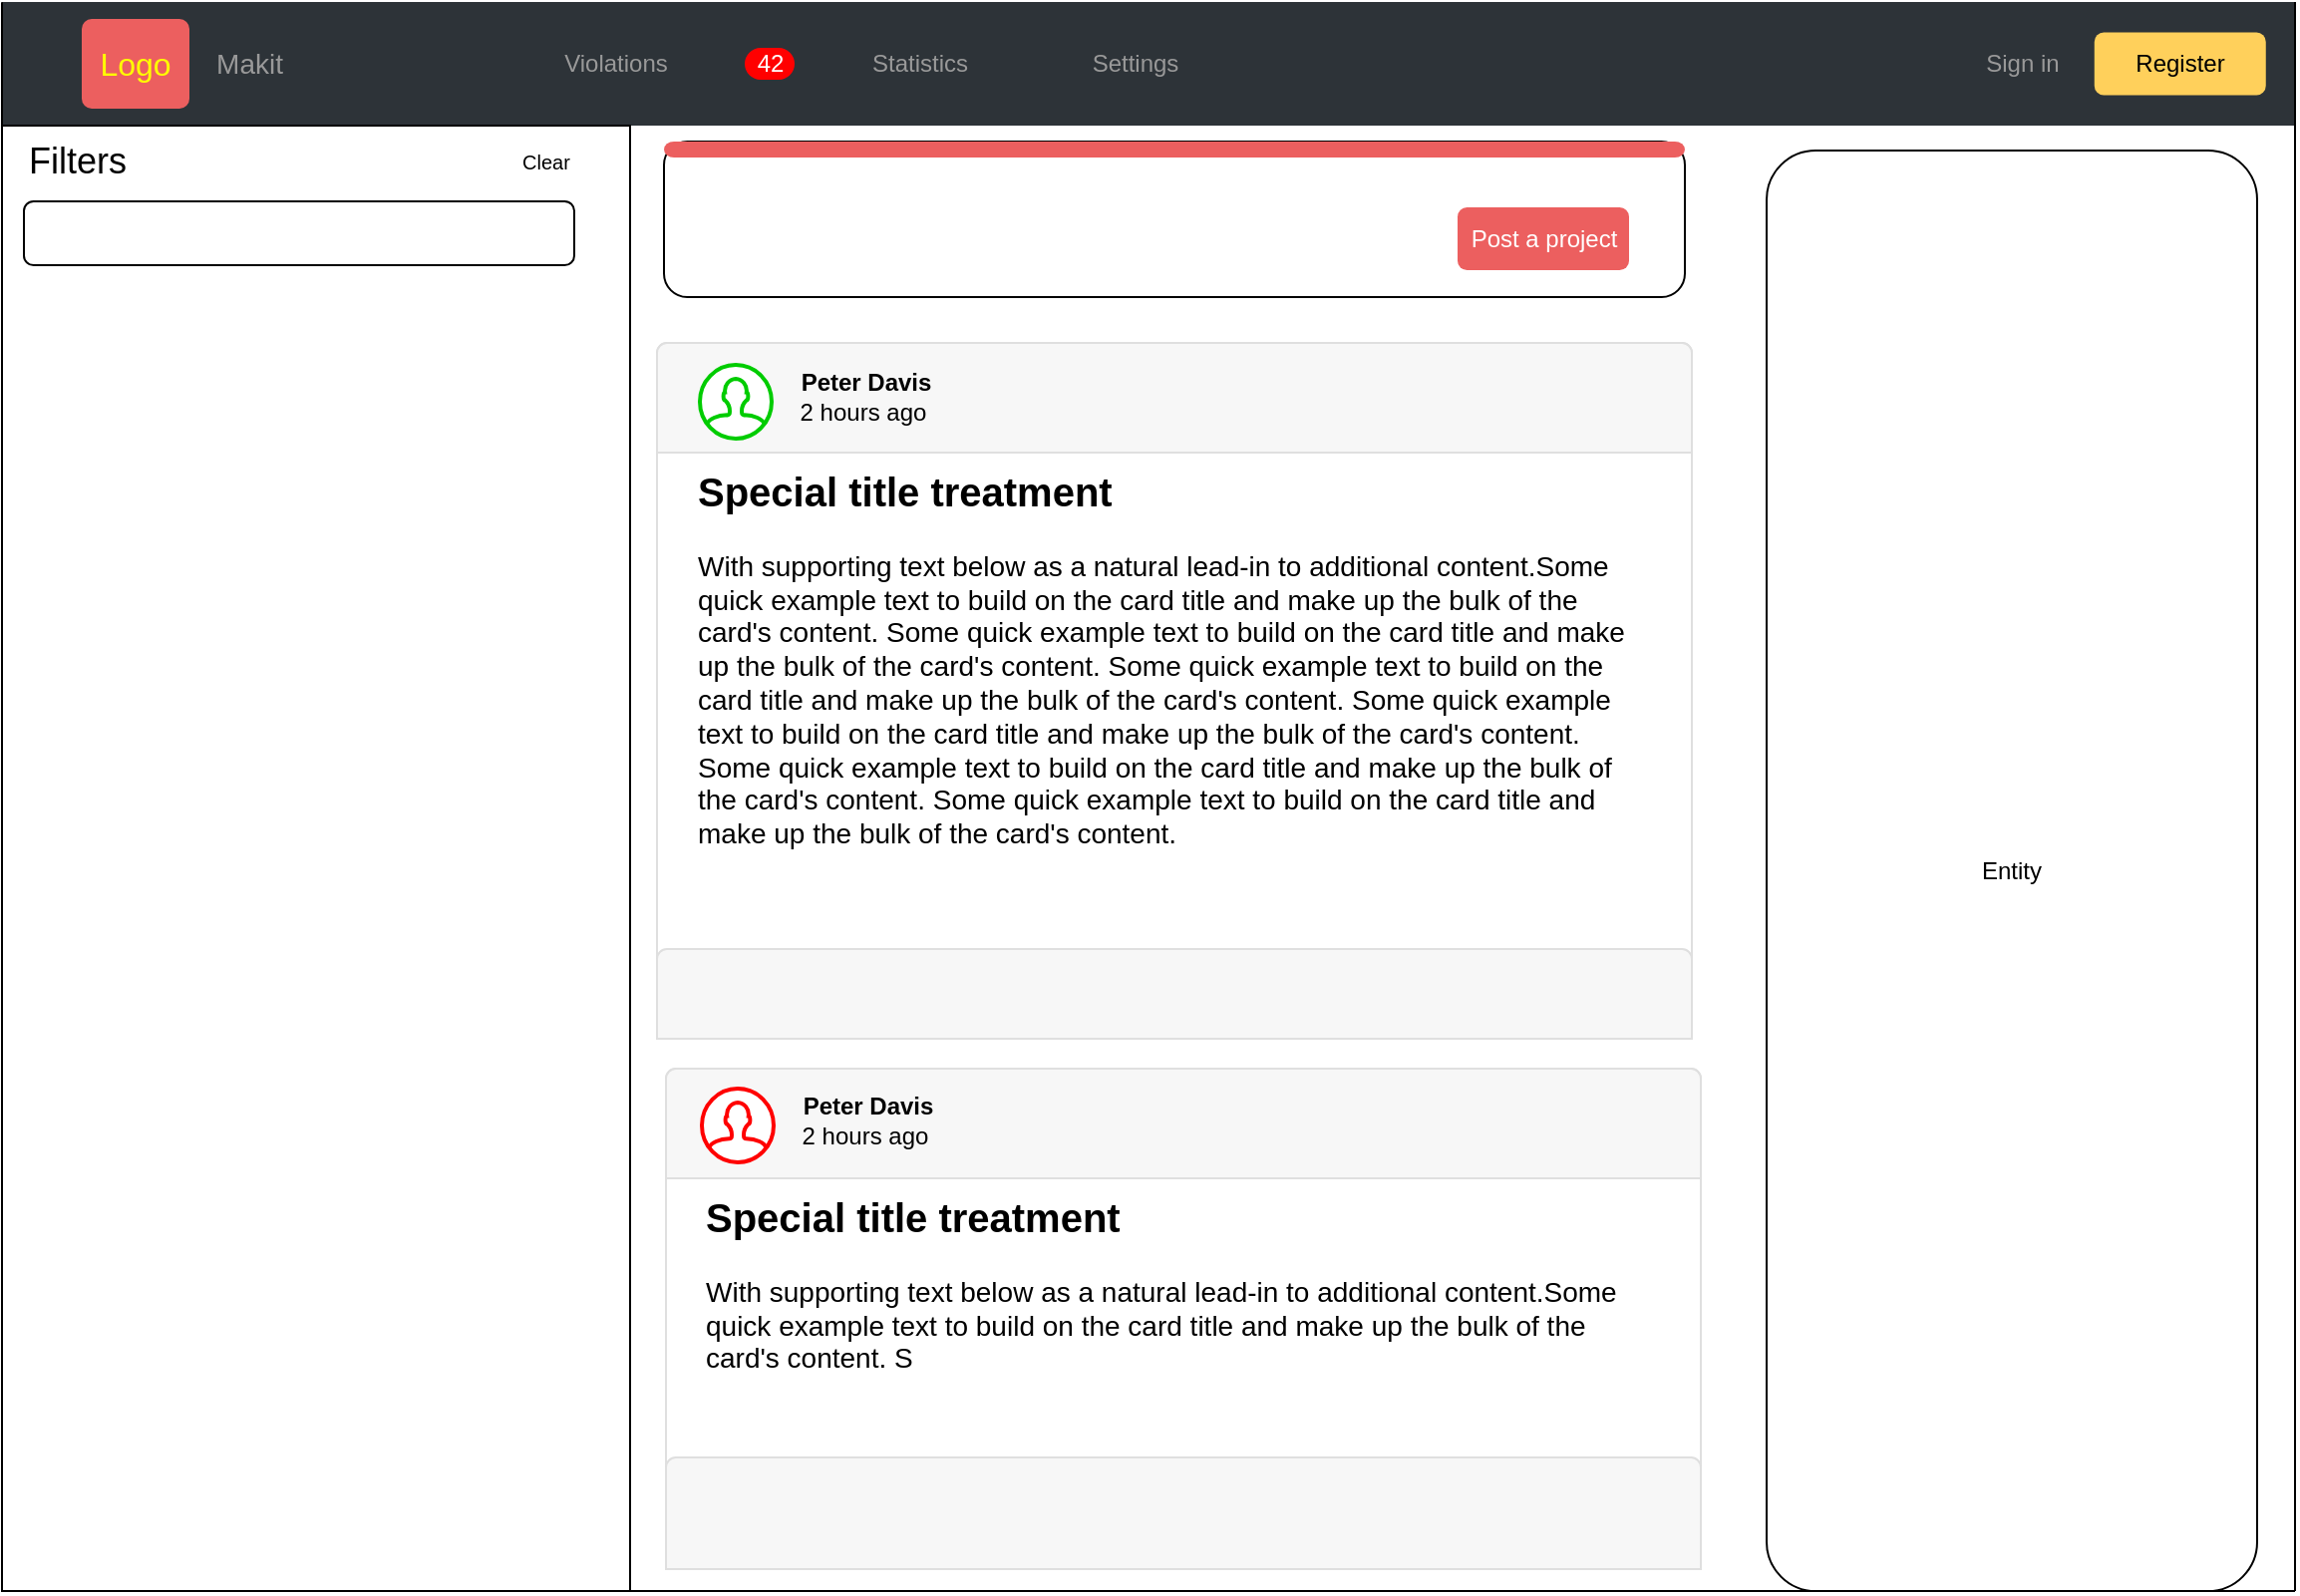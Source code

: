 <mxfile version="21.0.8" type="device"><diagram name="Page-1" id="c9db0220-8083-56f3-ca83-edcdcd058819"><mxGraphModel dx="618" dy="519" grid="0" gridSize="10" guides="1" tooltips="1" connect="1" arrows="1" fold="1" page="1" pageScale="1.5" pageWidth="826" pageHeight="1169" background="none" math="0" shadow="0"><root><mxCell id="0" style=";html=1;"/><mxCell id="1" style=";html=1;" parent="0"/><mxCell id="3d76a8aef4d5c911-1" value="" style="html=1;shadow=0;dashed=0;shape=mxgraph.bootstrap.rect;fillColor=#2D3338;strokeColor=none;whiteSpace=wrap;rounded=0;fontSize=12;fontColor=#000000;align=center;" parent="1" vertex="1"><mxGeometry x="40" y="70" width="1150" height="62" as="geometry"/></mxCell><mxCell id="3d76a8aef4d5c911-2" value="Makit" style="html=1;shadow=0;dashed=0;fillColor=none;strokeColor=none;shape=mxgraph.bootstrap.rect;fontColor=#999999;fontSize=14;whiteSpace=wrap;align=right;" parent="3d76a8aef4d5c911-1" vertex="1"><mxGeometry width="143" height="62" as="geometry"/></mxCell><mxCell id="3d76a8aef4d5c911-5" value="Violations" style="html=1;shadow=0;dashed=0;fillColor=none;strokeColor=none;shape=mxgraph.bootstrap.rect;fontColor=#999999;spacingRight=30;whiteSpace=wrap;" parent="3d76a8aef4d5c911-1" vertex="1"><mxGeometry x="244.375" width="158.125" height="62" as="geometry"/></mxCell><mxCell id="3d76a8aef4d5c911-6" value="42" style="html=1;shadow=0;dashed=0;shape=mxgraph.bootstrap.rrect;rSize=8;fillColor=#ff0000;strokeColor=none;fontColor=#ffffff;whiteSpace=wrap;" parent="3d76a8aef4d5c911-5" vertex="1"><mxGeometry x="1" y="0.5" width="25" height="16" relative="1" as="geometry"><mxPoint x="-30" y="-8" as="offset"/></mxGeometry></mxCell><mxCell id="3d76a8aef4d5c911-7" value="Statistics" style="html=1;shadow=0;dashed=0;fillColor=none;strokeColor=none;shape=mxgraph.bootstrap.rect;fontColor=#999999;whiteSpace=wrap;" parent="3d76a8aef4d5c911-1" vertex="1"><mxGeometry x="402.5" width="115" height="62" as="geometry"/></mxCell><mxCell id="3d76a8aef4d5c911-8" value="Settings" style="html=1;shadow=0;dashed=0;fillColor=none;strokeColor=none;shape=mxgraph.bootstrap.rect;fontColor=#999999;whiteSpace=wrap;" parent="3d76a8aef4d5c911-1" vertex="1"><mxGeometry x="517.5" width="100.625" height="62" as="geometry"/></mxCell><mxCell id="3d76a8aef4d5c911-9" value="Sign in" style="html=1;shadow=0;dashed=0;fillColor=none;strokeColor=none;shape=mxgraph.bootstrap.rect;fontColor=#999999;whiteSpace=wrap;align=center;" parent="3d76a8aef4d5c911-1" vertex="1"><mxGeometry x="978" width="71.38" height="62" as="geometry"/></mxCell><mxCell id="0okDbnz6n7bzTLLjXZww-3" value="&lt;font color=&quot;#000000&quot;&gt;Register&lt;/font&gt;" style="rounded=1;fillColor=#ffd05b;strokeColor=none;html=1;fontColor=#ffffff;align=center;verticalAlign=middle;fontStyle=0;fontSize=12;sketch=0;" parent="3d76a8aef4d5c911-1" vertex="1"><mxGeometry x="1049.38" y="15.217" width="86" height="31.555" as="geometry"/></mxCell><mxCell id="0okDbnz6n7bzTLLjXZww-4" style="edgeStyle=orthogonalEdgeStyle;rounded=0;orthogonalLoop=1;jettySize=auto;html=1;exitX=0.5;exitY=1;exitDx=0;exitDy=0;" parent="3d76a8aef4d5c911-1" source="0okDbnz6n7bzTLLjXZww-3" target="0okDbnz6n7bzTLLjXZww-3" edge="1"><mxGeometry relative="1" as="geometry"/></mxCell><mxCell id="3d76a8aef4d5c911-53" value="&lt;font color=&quot;#ffff00&quot;&gt;Logo&lt;/font&gt;" style="html=1;shadow=0;dashed=0;shape=mxgraph.bootstrap.rrect;align=center;rSize=5;strokeColor=none;fillColor=#ec5f5f;fontColor=#ffffff;fontSize=16;whiteSpace=wrap;rounded=0;" parent="3d76a8aef4d5c911-1" vertex="1"><mxGeometry x="40" y="8.5" width="54" height="45" as="geometry"/></mxCell><mxCell id="rHJtWkdKOf4EkwvbTS8O-1" value="" style="endArrow=none;html=1;rounded=0;entryX=0;entryY=0.003;entryDx=0;entryDy=0;entryPerimeter=0;" edge="1" parent="1" target="3d76a8aef4d5c911-2"><mxGeometry width="50" height="50" relative="1" as="geometry"><mxPoint x="40" y="867" as="sourcePoint"/><mxPoint x="613" y="445" as="targetPoint"/></mxGeometry></mxCell><mxCell id="rHJtWkdKOf4EkwvbTS8O-2" value="" style="endArrow=none;html=1;rounded=0;entryX=0;entryY=0.003;entryDx=0;entryDy=0;entryPerimeter=0;" edge="1" parent="1"><mxGeometry width="50" height="50" relative="1" as="geometry"><mxPoint x="1190" y="867" as="sourcePoint"/><mxPoint x="1190" y="70" as="targetPoint"/></mxGeometry></mxCell><mxCell id="rHJtWkdKOf4EkwvbTS8O-3" value="" style="endArrow=none;html=1;rounded=0;" edge="1" parent="1"><mxGeometry width="50" height="50" relative="1" as="geometry"><mxPoint x="40" y="867" as="sourcePoint"/><mxPoint x="1190" y="867" as="targetPoint"/></mxGeometry></mxCell><mxCell id="rHJtWkdKOf4EkwvbTS8O-4" value="" style="rounded=1;whiteSpace=wrap;html=1;" vertex="1" parent="1"><mxGeometry x="372" y="140" width="512" height="78" as="geometry"/></mxCell><mxCell id="rHJtWkdKOf4EkwvbTS8O-6" value="&lt;font&gt;Post a project&lt;br&gt;&lt;/font&gt;" style="rounded=1;fillColor=#EC5F5F;strokeColor=none;html=1;fontColor=#FFFFFF;align=center;verticalAlign=middle;fontStyle=0;fontSize=12;sketch=0;" vertex="1" parent="1"><mxGeometry x="770.0" y="172.997" width="86" height="31.555" as="geometry"/></mxCell><mxCell id="rHJtWkdKOf4EkwvbTS8O-7" value="" style="html=1;shadow=0;dashed=0;shape=mxgraph.bootstrap.rrect;align=center;rSize=5;strokeColor=none;fillColor=#ec5f5f;fontColor=#ffffff;fontSize=16;whiteSpace=wrap;rounded=0;" vertex="1" parent="1"><mxGeometry x="372" y="140" width="512" height="8" as="geometry"/></mxCell><mxCell id="rHJtWkdKOf4EkwvbTS8O-19" value="" style="html=1;shadow=0;dashed=0;shape=mxgraph.bootstrap.rrect;rSize=5;strokeColor=#DFDFDF;html=1;whiteSpace=wrap;fillColor=#FFFFFF;fontColor=#000000;gradientColor=none;" vertex="1" parent="1"><mxGeometry x="368.5" y="241" width="519" height="349" as="geometry"/></mxCell><mxCell id="rHJtWkdKOf4EkwvbTS8O-20" value="" style="html=1;shadow=0;dashed=0;shape=mxgraph.bootstrap.topButton;strokeColor=inherit;fillColor=#F7F7F7;rSize=5;perimeter=none;whiteSpace=wrap;resizeWidth=1;align=left;spacing=20;fontSize=14;" vertex="1" parent="rHJtWkdKOf4EkwvbTS8O-19"><mxGeometry width="519" height="55" relative="1" as="geometry"/></mxCell><mxCell id="rHJtWkdKOf4EkwvbTS8O-21" value="&lt;b&gt;&lt;font style=&quot;font-size: 20px&quot;&gt;Special title treatment&lt;/font&gt;&lt;/b&gt;&lt;br style=&quot;font-size: 14px&quot;&gt;&lt;br style=&quot;font-size: 14px&quot;&gt;With supporting text below as a natural lead-in to additional content.Some quick example text to build on the card title and make up the bulk of the card's content. Some quick example text to build on the card title and make up the bulk of the card's content. Some quick example text to build on the card title and make up the bulk of the card's content. Some quick example text to build on the card title and make up the bulk of the card's content. Some quick example text to build on the card title and make up the bulk of the card's content. Some quick example text to build on the card title and make up the bulk of the card's content." style="perimeter=none;html=1;whiteSpace=wrap;fillColor=none;strokeColor=none;resizeWidth=1;verticalAlign=top;align=left;spacing=20;spacingTop=-10;fontSize=14;" vertex="1" parent="rHJtWkdKOf4EkwvbTS8O-19"><mxGeometry width="519" height="112" relative="1" as="geometry"><mxPoint y="48" as="offset"/></mxGeometry></mxCell><mxCell id="rHJtWkdKOf4EkwvbTS8O-12" value="" style="html=1;verticalLabelPosition=bottom;align=center;labelBackgroundColor=#ffffff;verticalAlign=top;strokeWidth=2;strokeColor=#00CC00;shadow=0;dashed=0;shape=mxgraph.ios7.icons.user;" vertex="1" parent="rHJtWkdKOf4EkwvbTS8O-19"><mxGeometry x="21.5" y="11.02" width="36" height="37" as="geometry"/></mxCell><mxCell id="rHJtWkdKOf4EkwvbTS8O-14" value="2 hours ago" style="text;html=1;strokeColor=none;fillColor=none;align=center;verticalAlign=middle;whiteSpace=wrap;rounded=0;" vertex="1" parent="rHJtWkdKOf4EkwvbTS8O-19"><mxGeometry x="57.5" y="27.98" width="92" height="14" as="geometry"/></mxCell><mxCell id="rHJtWkdKOf4EkwvbTS8O-13" value="&lt;b&gt;Peter Davis&lt;/b&gt;" style="text;html=1;strokeColor=none;fillColor=none;align=center;verticalAlign=middle;whiteSpace=wrap;rounded=0;" vertex="1" parent="rHJtWkdKOf4EkwvbTS8O-19"><mxGeometry x="68.5" y="13" width="73.2" height="14.98" as="geometry"/></mxCell><mxCell id="rHJtWkdKOf4EkwvbTS8O-23" value="" style="html=1;shadow=0;dashed=0;shape=mxgraph.bootstrap.topButton;strokeColor=inherit;fillColor=#F7F7F7;rSize=5;perimeter=none;whiteSpace=wrap;resizeWidth=1;align=left;spacing=20;fontSize=14;" vertex="1" parent="rHJtWkdKOf4EkwvbTS8O-19"><mxGeometry y="304" width="519" height="45" as="geometry"/></mxCell><mxCell id="rHJtWkdKOf4EkwvbTS8O-24" value="" style="shape=image;html=1;verticalAlign=top;verticalLabelPosition=bottom;labelBackgroundColor=#ffffff;imageAspect=0;aspect=fixed;image=https://cdn0.iconfinder.com/data/icons/google-material-design-3-0/48/ic_thumb_up_48px-128.png" vertex="1" parent="rHJtWkdKOf4EkwvbTS8O-19"><mxGeometry x="433.5" y="313.5" width="26" height="26" as="geometry"/></mxCell><mxCell id="rHJtWkdKOf4EkwvbTS8O-26" value="" style="shape=image;html=1;verticalAlign=top;verticalLabelPosition=bottom;labelBackgroundColor=#ffffff;imageAspect=0;aspect=fixed;image=https://cdn0.iconfinder.com/data/icons/google-material-design-3-0/48/ic_thumb_down_48px-128.png" vertex="1" parent="rHJtWkdKOf4EkwvbTS8O-19"><mxGeometry x="468.5" y="313.5" width="28" height="28" as="geometry"/></mxCell><mxCell id="rHJtWkdKOf4EkwvbTS8O-27" value="" style="shape=image;html=1;verticalAlign=top;verticalLabelPosition=bottom;labelBackgroundColor=#ffffff;imageAspect=0;aspect=fixed;image=https://cdn4.iconfinder.com/data/icons/essential-app-2/16/chat-conversation-message-talk-128.png" vertex="1" parent="rHJtWkdKOf4EkwvbTS8O-19"><mxGeometry x="398.5" y="315.5" width="23.5" height="23.5" as="geometry"/></mxCell><mxCell id="rHJtWkdKOf4EkwvbTS8O-30" value="" style="rounded=0;whiteSpace=wrap;html=1;" vertex="1" parent="1"><mxGeometry x="40" y="132" width="315" height="735" as="geometry"/></mxCell><mxCell id="rHJtWkdKOf4EkwvbTS8O-32" value="" style="html=1;shadow=0;dashed=0;shape=mxgraph.bootstrap.rrect;rSize=5;strokeColor=#DFDFDF;html=1;whiteSpace=wrap;fillColor=#FFFFFF;fontColor=#000000;gradientColor=none;" vertex="1" parent="1"><mxGeometry x="373" y="605" width="519" height="251" as="geometry"/></mxCell><mxCell id="rHJtWkdKOf4EkwvbTS8O-33" value="" style="html=1;shadow=0;dashed=0;shape=mxgraph.bootstrap.topButton;strokeColor=inherit;fillColor=#F7F7F7;rSize=5;perimeter=none;whiteSpace=wrap;resizeWidth=1;align=left;spacing=20;fontSize=14;" vertex="1" parent="rHJtWkdKOf4EkwvbTS8O-32"><mxGeometry width="519" height="55" relative="1" as="geometry"/></mxCell><mxCell id="rHJtWkdKOf4EkwvbTS8O-34" value="&lt;b&gt;&lt;font style=&quot;font-size: 20px&quot;&gt;Special title treatment&lt;/font&gt;&lt;/b&gt;&lt;br style=&quot;font-size: 14px&quot;&gt;&lt;br style=&quot;font-size: 14px&quot;&gt;With supporting text below as a natural lead-in to additional content.Some quick example text to build on the card title and make up the bulk of the card's content. S" style="perimeter=none;html=1;whiteSpace=wrap;fillColor=none;strokeColor=none;resizeWidth=1;verticalAlign=top;align=left;spacing=20;spacingTop=-10;fontSize=14;" vertex="1" parent="rHJtWkdKOf4EkwvbTS8O-32"><mxGeometry width="519" height="112" relative="1" as="geometry"><mxPoint y="48" as="offset"/></mxGeometry></mxCell><mxCell id="rHJtWkdKOf4EkwvbTS8O-38" value="" style="html=1;shadow=0;dashed=0;shape=mxgraph.bootstrap.topButton;strokeColor=inherit;fillColor=#F7F7F7;rSize=5;perimeter=none;whiteSpace=wrap;resizeWidth=1;align=left;spacing=20;fontSize=14;" vertex="1" parent="rHJtWkdKOf4EkwvbTS8O-32"><mxGeometry y="195" width="519" height="56" as="geometry"/></mxCell><mxCell id="rHJtWkdKOf4EkwvbTS8O-45" value="" style="html=1;verticalLabelPosition=bottom;align=center;labelBackgroundColor=#ffffff;verticalAlign=top;strokeWidth=2;strokeColor=#FF0000;shadow=0;dashed=0;shape=mxgraph.ios7.icons.user;" vertex="1" parent="rHJtWkdKOf4EkwvbTS8O-32"><mxGeometry x="18" y="10" width="36" height="37" as="geometry"/></mxCell><mxCell id="rHJtWkdKOf4EkwvbTS8O-46" value="2 hours ago" style="text;html=1;strokeColor=none;fillColor=none;align=center;verticalAlign=middle;whiteSpace=wrap;rounded=0;" vertex="1" parent="rHJtWkdKOf4EkwvbTS8O-32"><mxGeometry x="54" y="26.96" width="92" height="14" as="geometry"/></mxCell><mxCell id="rHJtWkdKOf4EkwvbTS8O-47" value="&lt;b&gt;Peter Davis&lt;/b&gt;" style="text;html=1;strokeColor=none;fillColor=none;align=center;verticalAlign=middle;whiteSpace=wrap;rounded=0;" vertex="1" parent="rHJtWkdKOf4EkwvbTS8O-32"><mxGeometry x="65" y="11.98" width="73.2" height="14.98" as="geometry"/></mxCell><mxCell id="rHJtWkdKOf4EkwvbTS8O-48" value="" style="shape=image;html=1;verticalAlign=top;verticalLabelPosition=bottom;labelBackgroundColor=#ffffff;imageAspect=0;aspect=fixed;image=https://cdn0.iconfinder.com/data/icons/google-material-design-3-0/48/ic_thumb_up_48px-128.png" vertex="1" parent="rHJtWkdKOf4EkwvbTS8O-32"><mxGeometry x="435" y="209" width="26" height="26" as="geometry"/></mxCell><mxCell id="rHJtWkdKOf4EkwvbTS8O-49" value="" style="shape=image;html=1;verticalAlign=top;verticalLabelPosition=bottom;labelBackgroundColor=#ffffff;imageAspect=0;aspect=fixed;image=https://cdn0.iconfinder.com/data/icons/google-material-design-3-0/48/ic_thumb_down_48px-128.png" vertex="1" parent="rHJtWkdKOf4EkwvbTS8O-32"><mxGeometry x="470" y="209" width="28" height="28" as="geometry"/></mxCell><mxCell id="rHJtWkdKOf4EkwvbTS8O-50" value="" style="shape=image;html=1;verticalAlign=top;verticalLabelPosition=bottom;labelBackgroundColor=#ffffff;imageAspect=0;aspect=fixed;image=https://cdn4.iconfinder.com/data/icons/essential-app-2/16/chat-conversation-message-talk-128.png" vertex="1" parent="rHJtWkdKOf4EkwvbTS8O-32"><mxGeometry x="400" y="211" width="23.5" height="23.5" as="geometry"/></mxCell><mxCell id="rHJtWkdKOf4EkwvbTS8O-51" value="Recomandations" style="text;html=1;strokeColor=none;fillColor=none;align=center;verticalAlign=middle;whiteSpace=wrap;rounded=0;" vertex="1" parent="1"><mxGeometry x="996" y="241" width="60" height="30" as="geometry"/></mxCell><mxCell id="rHJtWkdKOf4EkwvbTS8O-52" value="&lt;font style=&quot;font-size: 18px;&quot;&gt;Filters&lt;/font&gt;" style="text;html=1;strokeColor=none;fillColor=none;align=center;verticalAlign=middle;whiteSpace=wrap;rounded=0;" vertex="1" parent="1"><mxGeometry x="46" y="140" width="64" height="19" as="geometry"/></mxCell><mxCell id="rHJtWkdKOf4EkwvbTS8O-53" value="Entity" style="rounded=1;arcSize=10;whiteSpace=wrap;html=1;align=center;" vertex="1" parent="1"><mxGeometry x="925" y="144.5" width="246" height="722.5" as="geometry"/></mxCell><mxCell id="rHJtWkdKOf4EkwvbTS8O-54" value="&lt;font style=&quot;font-size: 10px;&quot;&gt;Clear&lt;/font&gt;" style="text;html=1;strokeColor=none;fillColor=none;align=center;verticalAlign=middle;whiteSpace=wrap;rounded=0;" vertex="1" parent="1"><mxGeometry x="281" y="140" width="64" height="19" as="geometry"/></mxCell><mxCell id="rHJtWkdKOf4EkwvbTS8O-55" value="" style="rounded=1;whiteSpace=wrap;html=1;" vertex="1" parent="1"><mxGeometry x="51" y="170" width="276" height="32" as="geometry"/></mxCell></root></mxGraphModel></diagram></mxfile>